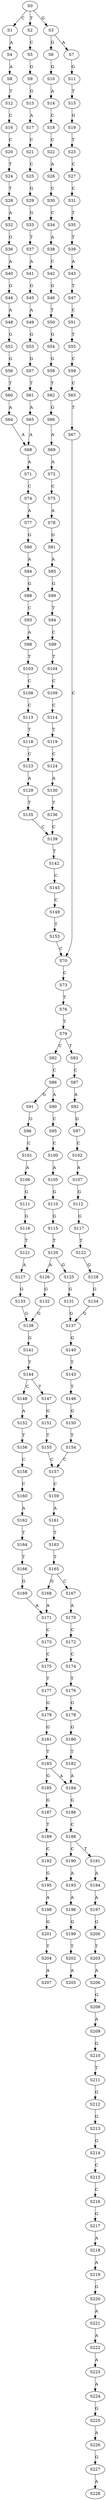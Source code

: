 strict digraph  {
	S0 -> S1 [ label = C ];
	S0 -> S2 [ label = T ];
	S0 -> S3 [ label = G ];
	S1 -> S4 [ label = A ];
	S2 -> S5 [ label = C ];
	S3 -> S6 [ label = G ];
	S3 -> S7 [ label = A ];
	S4 -> S8 [ label = A ];
	S5 -> S9 [ label = G ];
	S6 -> S10 [ label = G ];
	S7 -> S11 [ label = G ];
	S8 -> S12 [ label = T ];
	S9 -> S13 [ label = G ];
	S10 -> S14 [ label = A ];
	S11 -> S15 [ label = T ];
	S12 -> S16 [ label = C ];
	S13 -> S17 [ label = A ];
	S14 -> S18 [ label = C ];
	S15 -> S19 [ label = G ];
	S16 -> S20 [ label = C ];
	S17 -> S21 [ label = C ];
	S18 -> S22 [ label = C ];
	S19 -> S23 [ label = T ];
	S20 -> S24 [ label = T ];
	S21 -> S25 [ label = C ];
	S22 -> S26 [ label = A ];
	S23 -> S27 [ label = C ];
	S24 -> S28 [ label = T ];
	S25 -> S29 [ label = G ];
	S26 -> S30 [ label = C ];
	S27 -> S31 [ label = C ];
	S28 -> S32 [ label = A ];
	S29 -> S33 [ label = G ];
	S30 -> S34 [ label = C ];
	S31 -> S35 [ label = T ];
	S32 -> S36 [ label = G ];
	S33 -> S37 [ label = T ];
	S34 -> S38 [ label = A ];
	S35 -> S39 [ label = T ];
	S36 -> S40 [ label = A ];
	S37 -> S41 [ label = A ];
	S38 -> S42 [ label = C ];
	S39 -> S43 [ label = A ];
	S40 -> S44 [ label = G ];
	S41 -> S45 [ label = G ];
	S42 -> S46 [ label = G ];
	S43 -> S47 [ label = T ];
	S44 -> S48 [ label = A ];
	S45 -> S49 [ label = A ];
	S46 -> S50 [ label = T ];
	S47 -> S51 [ label = C ];
	S48 -> S52 [ label = G ];
	S49 -> S53 [ label = G ];
	S50 -> S54 [ label = G ];
	S51 -> S55 [ label = T ];
	S52 -> S56 [ label = G ];
	S53 -> S57 [ label = G ];
	S54 -> S58 [ label = G ];
	S55 -> S59 [ label = C ];
	S56 -> S60 [ label = T ];
	S57 -> S61 [ label = T ];
	S58 -> S62 [ label = T ];
	S59 -> S63 [ label = C ];
	S60 -> S64 [ label = A ];
	S61 -> S65 [ label = A ];
	S62 -> S66 [ label = G ];
	S63 -> S67 [ label = T ];
	S64 -> S68 [ label = A ];
	S65 -> S68 [ label = A ];
	S66 -> S69 [ label = A ];
	S67 -> S70 [ label = C ];
	S68 -> S71 [ label = A ];
	S69 -> S72 [ label = A ];
	S70 -> S73 [ label = C ];
	S71 -> S74 [ label = C ];
	S72 -> S75 [ label = C ];
	S73 -> S76 [ label = T ];
	S74 -> S77 [ label = A ];
	S75 -> S78 [ label = A ];
	S76 -> S79 [ label = T ];
	S77 -> S80 [ label = G ];
	S78 -> S81 [ label = G ];
	S79 -> S82 [ label = C ];
	S79 -> S83 [ label = T ];
	S80 -> S84 [ label = A ];
	S81 -> S85 [ label = A ];
	S82 -> S86 [ label = C ];
	S83 -> S87 [ label = C ];
	S84 -> S88 [ label = G ];
	S85 -> S89 [ label = G ];
	S86 -> S90 [ label = A ];
	S86 -> S91 [ label = G ];
	S87 -> S92 [ label = A ];
	S88 -> S93 [ label = C ];
	S89 -> S94 [ label = T ];
	S90 -> S95 [ label = C ];
	S91 -> S96 [ label = G ];
	S92 -> S97 [ label = G ];
	S93 -> S98 [ label = A ];
	S94 -> S99 [ label = C ];
	S95 -> S100 [ label = C ];
	S96 -> S101 [ label = C ];
	S97 -> S102 [ label = C ];
	S98 -> S103 [ label = T ];
	S99 -> S104 [ label = T ];
	S100 -> S105 [ label = A ];
	S101 -> S106 [ label = A ];
	S102 -> S107 [ label = A ];
	S103 -> S108 [ label = C ];
	S104 -> S109 [ label = C ];
	S105 -> S110 [ label = G ];
	S106 -> S111 [ label = G ];
	S107 -> S112 [ label = G ];
	S108 -> S113 [ label = C ];
	S109 -> S114 [ label = C ];
	S110 -> S115 [ label = G ];
	S111 -> S116 [ label = G ];
	S112 -> S117 [ label = G ];
	S113 -> S118 [ label = T ];
	S114 -> S119 [ label = T ];
	S115 -> S120 [ label = T ];
	S116 -> S121 [ label = T ];
	S117 -> S122 [ label = T ];
	S118 -> S123 [ label = C ];
	S119 -> S124 [ label = C ];
	S120 -> S125 [ label = G ];
	S120 -> S126 [ label = A ];
	S121 -> S127 [ label = A ];
	S122 -> S128 [ label = G ];
	S123 -> S129 [ label = A ];
	S124 -> S130 [ label = A ];
	S125 -> S131 [ label = G ];
	S126 -> S132 [ label = G ];
	S127 -> S133 [ label = G ];
	S128 -> S134 [ label = G ];
	S129 -> S135 [ label = T ];
	S130 -> S136 [ label = T ];
	S131 -> S137 [ label = G ];
	S132 -> S138 [ label = G ];
	S133 -> S138 [ label = G ];
	S134 -> S137 [ label = G ];
	S135 -> S139 [ label = C ];
	S136 -> S139 [ label = C ];
	S137 -> S140 [ label = G ];
	S138 -> S141 [ label = G ];
	S139 -> S142 [ label = T ];
	S140 -> S143 [ label = T ];
	S141 -> S144 [ label = T ];
	S142 -> S145 [ label = C ];
	S143 -> S146 [ label = T ];
	S144 -> S147 [ label = T ];
	S144 -> S148 [ label = C ];
	S145 -> S149 [ label = C ];
	S146 -> S150 [ label = G ];
	S147 -> S151 [ label = G ];
	S148 -> S152 [ label = A ];
	S149 -> S153 [ label = T ];
	S150 -> S154 [ label = T ];
	S151 -> S155 [ label = T ];
	S152 -> S156 [ label = T ];
	S153 -> S70 [ label = C ];
	S154 -> S157 [ label = C ];
	S155 -> S157 [ label = C ];
	S156 -> S158 [ label = C ];
	S157 -> S159 [ label = C ];
	S158 -> S160 [ label = C ];
	S159 -> S161 [ label = A ];
	S160 -> S162 [ label = A ];
	S161 -> S163 [ label = T ];
	S162 -> S164 [ label = T ];
	S163 -> S165 [ label = T ];
	S164 -> S166 [ label = T ];
	S165 -> S167 [ label = C ];
	S165 -> S168 [ label = G ];
	S166 -> S169 [ label = G ];
	S167 -> S170 [ label = A ];
	S168 -> S171 [ label = A ];
	S169 -> S171 [ label = A ];
	S170 -> S172 [ label = C ];
	S171 -> S173 [ label = C ];
	S172 -> S174 [ label = C ];
	S173 -> S175 [ label = C ];
	S174 -> S176 [ label = T ];
	S175 -> S177 [ label = T ];
	S176 -> S178 [ label = G ];
	S177 -> S179 [ label = G ];
	S178 -> S180 [ label = G ];
	S179 -> S181 [ label = G ];
	S180 -> S182 [ label = T ];
	S181 -> S183 [ label = T ];
	S182 -> S184 [ label = A ];
	S183 -> S185 [ label = G ];
	S183 -> S184 [ label = A ];
	S184 -> S186 [ label = G ];
	S185 -> S187 [ label = G ];
	S186 -> S188 [ label = C ];
	S187 -> S189 [ label = T ];
	S188 -> S190 [ label = C ];
	S188 -> S191 [ label = T ];
	S189 -> S192 [ label = C ];
	S190 -> S193 [ label = A ];
	S191 -> S194 [ label = A ];
	S192 -> S195 [ label = G ];
	S193 -> S196 [ label = A ];
	S194 -> S197 [ label = A ];
	S195 -> S198 [ label = A ];
	S196 -> S199 [ label = G ];
	S197 -> S200 [ label = G ];
	S198 -> S201 [ label = G ];
	S199 -> S202 [ label = T ];
	S200 -> S203 [ label = T ];
	S201 -> S204 [ label = T ];
	S202 -> S205 [ label = A ];
	S203 -> S206 [ label = A ];
	S204 -> S207 [ label = A ];
	S206 -> S208 [ label = G ];
	S208 -> S209 [ label = A ];
	S209 -> S210 [ label = G ];
	S210 -> S211 [ label = T ];
	S211 -> S212 [ label = G ];
	S212 -> S213 [ label = G ];
	S213 -> S214 [ label = G ];
	S214 -> S215 [ label = C ];
	S215 -> S216 [ label = C ];
	S216 -> S217 [ label = G ];
	S217 -> S218 [ label = A ];
	S218 -> S219 [ label = A ];
	S219 -> S220 [ label = G ];
	S220 -> S221 [ label = A ];
	S221 -> S222 [ label = A ];
	S222 -> S223 [ label = A ];
	S223 -> S224 [ label = A ];
	S224 -> S225 [ label = G ];
	S225 -> S226 [ label = A ];
	S226 -> S227 [ label = G ];
	S227 -> S228 [ label = A ];
}
